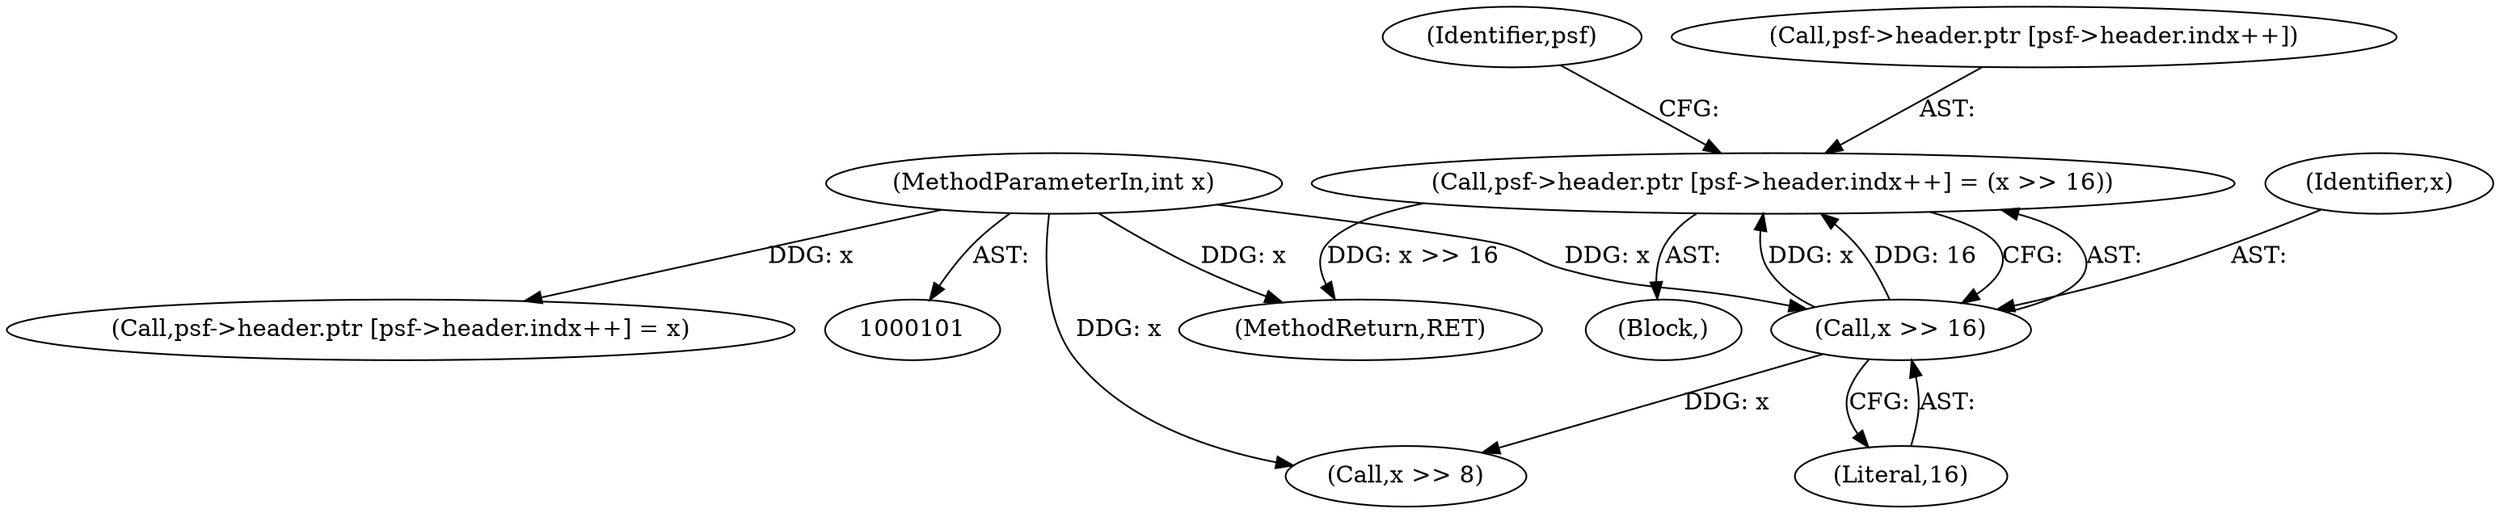 digraph "0_libsndfile_708e996c87c5fae77b104ccfeb8f6db784c32074_0@array" {
"1000105" [label="(Call,psf->header.ptr [psf->header.indx++] = (x >> 16))"];
"1000118" [label="(Call,x >> 16)"];
"1000103" [label="(MethodParameterIn,int x)"];
"1000134" [label="(Call,x >> 8)"];
"1000104" [label="(Block,)"];
"1000125" [label="(Identifier,psf)"];
"1000105" [label="(Call,psf->header.ptr [psf->header.indx++] = (x >> 16))"];
"1000120" [label="(Literal,16)"];
"1000103" [label="(MethodParameterIn,int x)"];
"1000106" [label="(Call,psf->header.ptr [psf->header.indx++])"];
"1000151" [label="(MethodReturn,RET)"];
"1000118" [label="(Call,x >> 16)"];
"1000119" [label="(Identifier,x)"];
"1000137" [label="(Call,psf->header.ptr [psf->header.indx++] = x)"];
"1000105" -> "1000104"  [label="AST: "];
"1000105" -> "1000118"  [label="CFG: "];
"1000106" -> "1000105"  [label="AST: "];
"1000118" -> "1000105"  [label="AST: "];
"1000125" -> "1000105"  [label="CFG: "];
"1000105" -> "1000151"  [label="DDG: x >> 16"];
"1000118" -> "1000105"  [label="DDG: x"];
"1000118" -> "1000105"  [label="DDG: 16"];
"1000118" -> "1000120"  [label="CFG: "];
"1000119" -> "1000118"  [label="AST: "];
"1000120" -> "1000118"  [label="AST: "];
"1000103" -> "1000118"  [label="DDG: x"];
"1000118" -> "1000134"  [label="DDG: x"];
"1000103" -> "1000101"  [label="AST: "];
"1000103" -> "1000151"  [label="DDG: x"];
"1000103" -> "1000134"  [label="DDG: x"];
"1000103" -> "1000137"  [label="DDG: x"];
}
